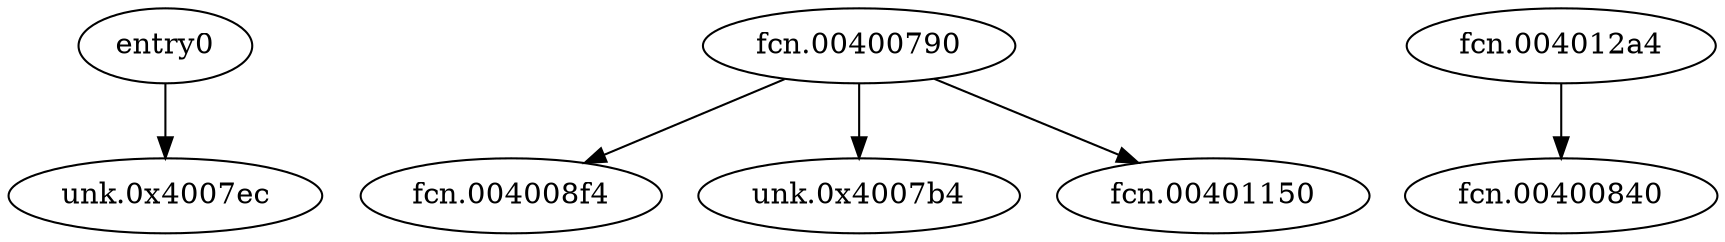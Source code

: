 digraph code {
  "0x004007e0" [label="entry0"];
  "0x004007e0" -> "0x004007ec";
  "0x004007ec" [label="unk.0x4007ec"];
  "0x00400790" [label="fcn.00400790"];
  "0x00400790" -> "0x004008f4";
  "0x004008f4" [label="fcn.004008f4"];
  "0x00400790" -> "0x004007b4";
  "0x004007b4" [label="unk.0x4007b4"];
  "0x00400790" -> "0x00401150";
  "0x00401150" [label="fcn.00401150"];
  "0x004012a4" [label="fcn.004012a4"];
  "0x004012a4" -> "0x00400840";
  "0x00400840" [label="fcn.00400840"];
}
